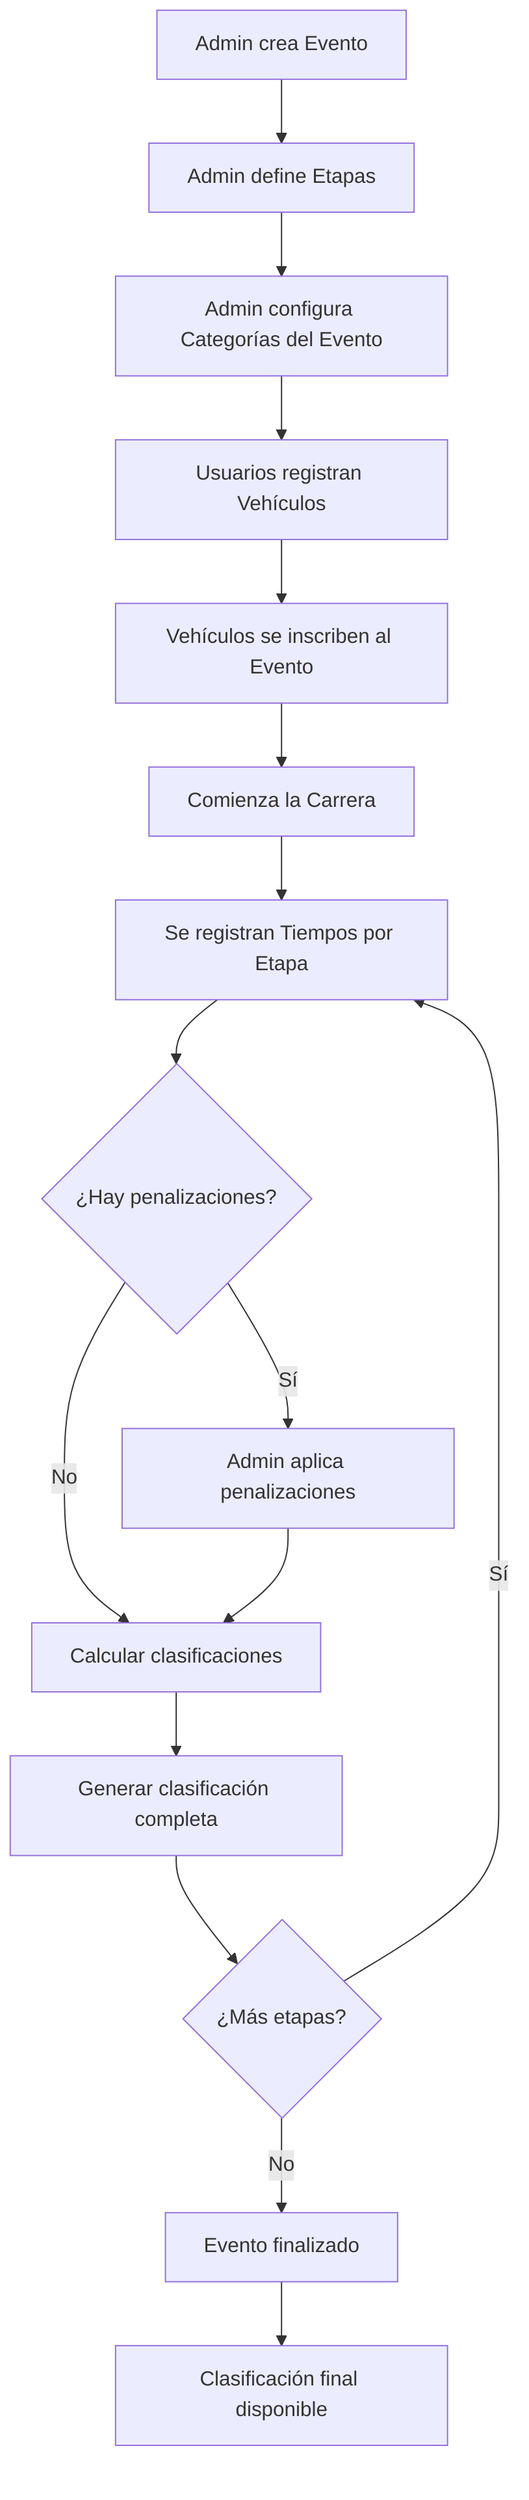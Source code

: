flowchart TD
    A[Admin crea Evento] --> B[Admin define Etapas]
    B --> C[Admin configura Categorías del Evento]
    C --> D[Usuarios registran Vehículos]
    D --> E[Vehículos se inscriben al Evento]
    E --> F[Comienza la Carrera]
    F --> G[Se registran Tiempos por Etapa]
    G --> H{¿Hay penalizaciones?}
    H -->|Sí| I[Admin aplica penalizaciones]
    H -->|No| J[Calcular clasificaciones]
    I --> J
    J --> K[Generar clasificación completa]
    K --> L{¿Más etapas?}
    L -->|Sí| G
    L -->|No| M[Evento finalizado]
    M --> N[Clasificación final disponible]